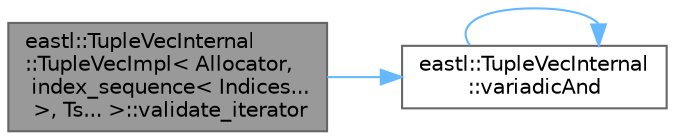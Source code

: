 digraph "eastl::TupleVecInternal::TupleVecImpl&lt; Allocator, index_sequence&lt; Indices... &gt;, Ts... &gt;::validate_iterator"
{
 // LATEX_PDF_SIZE
  bgcolor="transparent";
  edge [fontname=Helvetica,fontsize=10,labelfontname=Helvetica,labelfontsize=10];
  node [fontname=Helvetica,fontsize=10,shape=box,height=0.2,width=0.4];
  rankdir="LR";
  Node1 [id="Node000001",label="eastl::TupleVecInternal\l::TupleVecImpl\< Allocator,\l index_sequence\< Indices...\l \>, Ts... \>::validate_iterator",height=0.2,width=0.4,color="gray40", fillcolor="grey60", style="filled", fontcolor="black",tooltip=" "];
  Node1 -> Node2 [id="edge3_Node000001_Node000002",color="steelblue1",style="solid",tooltip=" "];
  Node2 [id="Node000002",label="eastl::TupleVecInternal\l::variadicAnd",height=0.2,width=0.4,color="grey40", fillcolor="white", style="filled",URL="$namespaceeastl_1_1_tuple_vec_internal.html#a3f980bb9d39b9bb75a26d7f358de3fc4",tooltip=" "];
  Node2 -> Node2 [id="edge4_Node000002_Node000002",color="steelblue1",style="solid",tooltip=" "];
}
